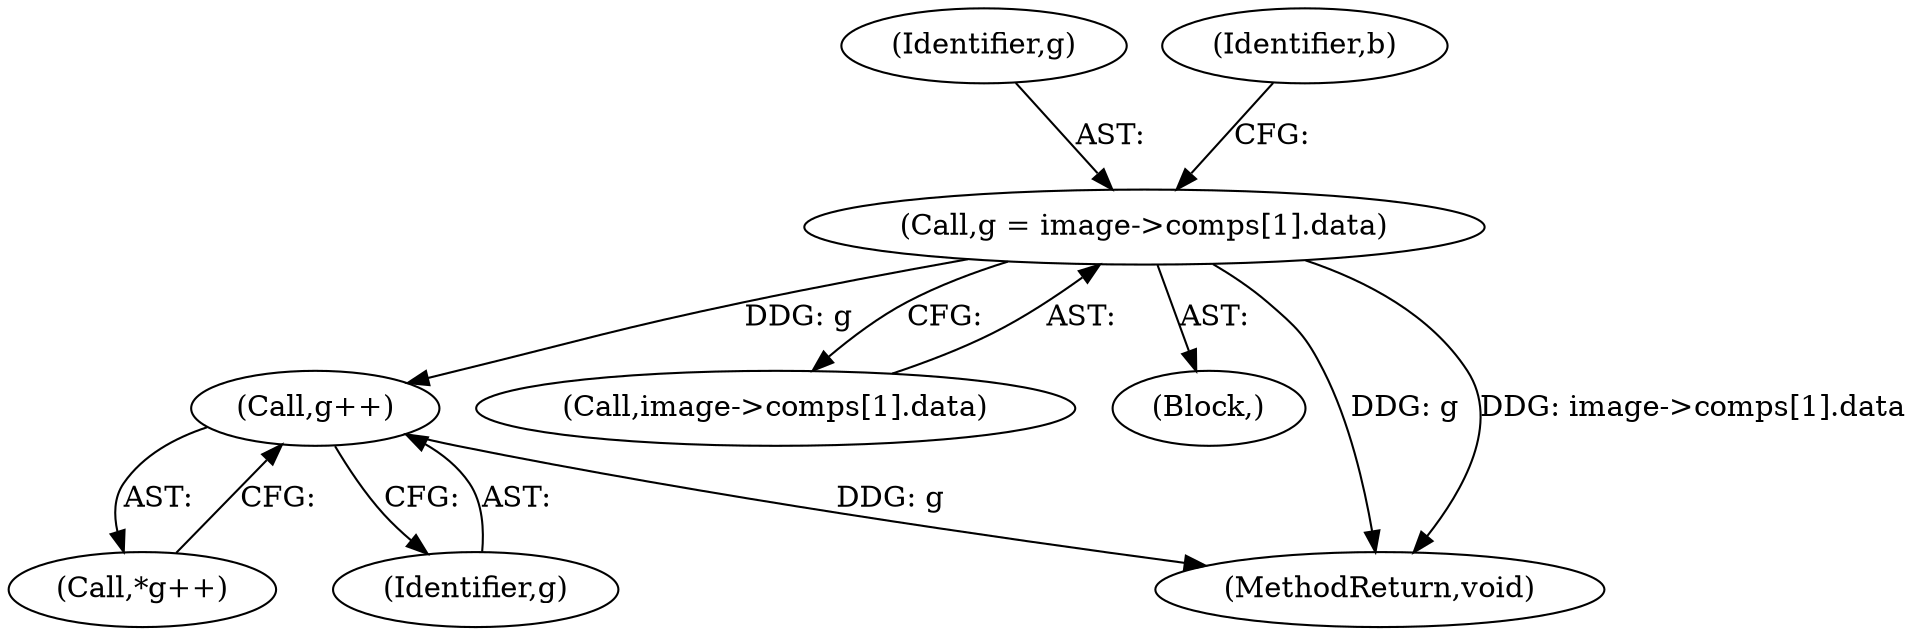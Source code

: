 digraph "0_openjpeg_2e5ab1d9987831c981ff05862e8ccf1381ed58ea@array" {
"1000643" [label="(Call,g = image->comps[1].data)"];
"1000682" [label="(Call,g++)"];
"1000643" [label="(Call,g = image->comps[1].data)"];
"1000682" [label="(Call,g++)"];
"1000681" [label="(Call,*g++)"];
"1000645" [label="(Call,image->comps[1].data)"];
"1000517" [label="(Block,)"];
"1000644" [label="(Identifier,g)"];
"1000683" [label="(Identifier,g)"];
"1001487" [label="(MethodReturn,void)"];
"1000653" [label="(Identifier,b)"];
"1000643" -> "1000517"  [label="AST: "];
"1000643" -> "1000645"  [label="CFG: "];
"1000644" -> "1000643"  [label="AST: "];
"1000645" -> "1000643"  [label="AST: "];
"1000653" -> "1000643"  [label="CFG: "];
"1000643" -> "1001487"  [label="DDG: g"];
"1000643" -> "1001487"  [label="DDG: image->comps[1].data"];
"1000643" -> "1000682"  [label="DDG: g"];
"1000682" -> "1000681"  [label="AST: "];
"1000682" -> "1000683"  [label="CFG: "];
"1000683" -> "1000682"  [label="AST: "];
"1000681" -> "1000682"  [label="CFG: "];
"1000682" -> "1001487"  [label="DDG: g"];
}
